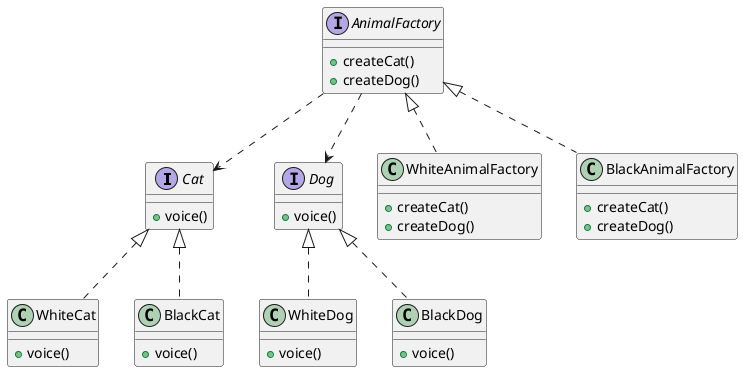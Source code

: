@startuml
interface Cat {
    + voice()
}

class WhiteCat {
    + voice()
}

class BlackCat {
    + voice()
}

interface Dog {
    + voice()
}

class WhiteDog {
    + voice()
}

class BlackDog {
    + voice()
}

Cat <|.. WhiteCat
Cat <|.. BlackCat
Dog <|.. WhiteDog
Dog <|.. BlackDog

interface AnimalFactory {
    + createCat()
    + createDog()
}

class WhiteAnimalFactory {
    + createCat()
    + createDog()
}

class BlackAnimalFactory {
    + createCat()
    + createDog()
}

AnimalFactory <|.. WhiteAnimalFactory
AnimalFactory <|.. BlackAnimalFactory
AnimalFactory ..> Cat
AnimalFactory ..> Dog
@enduml